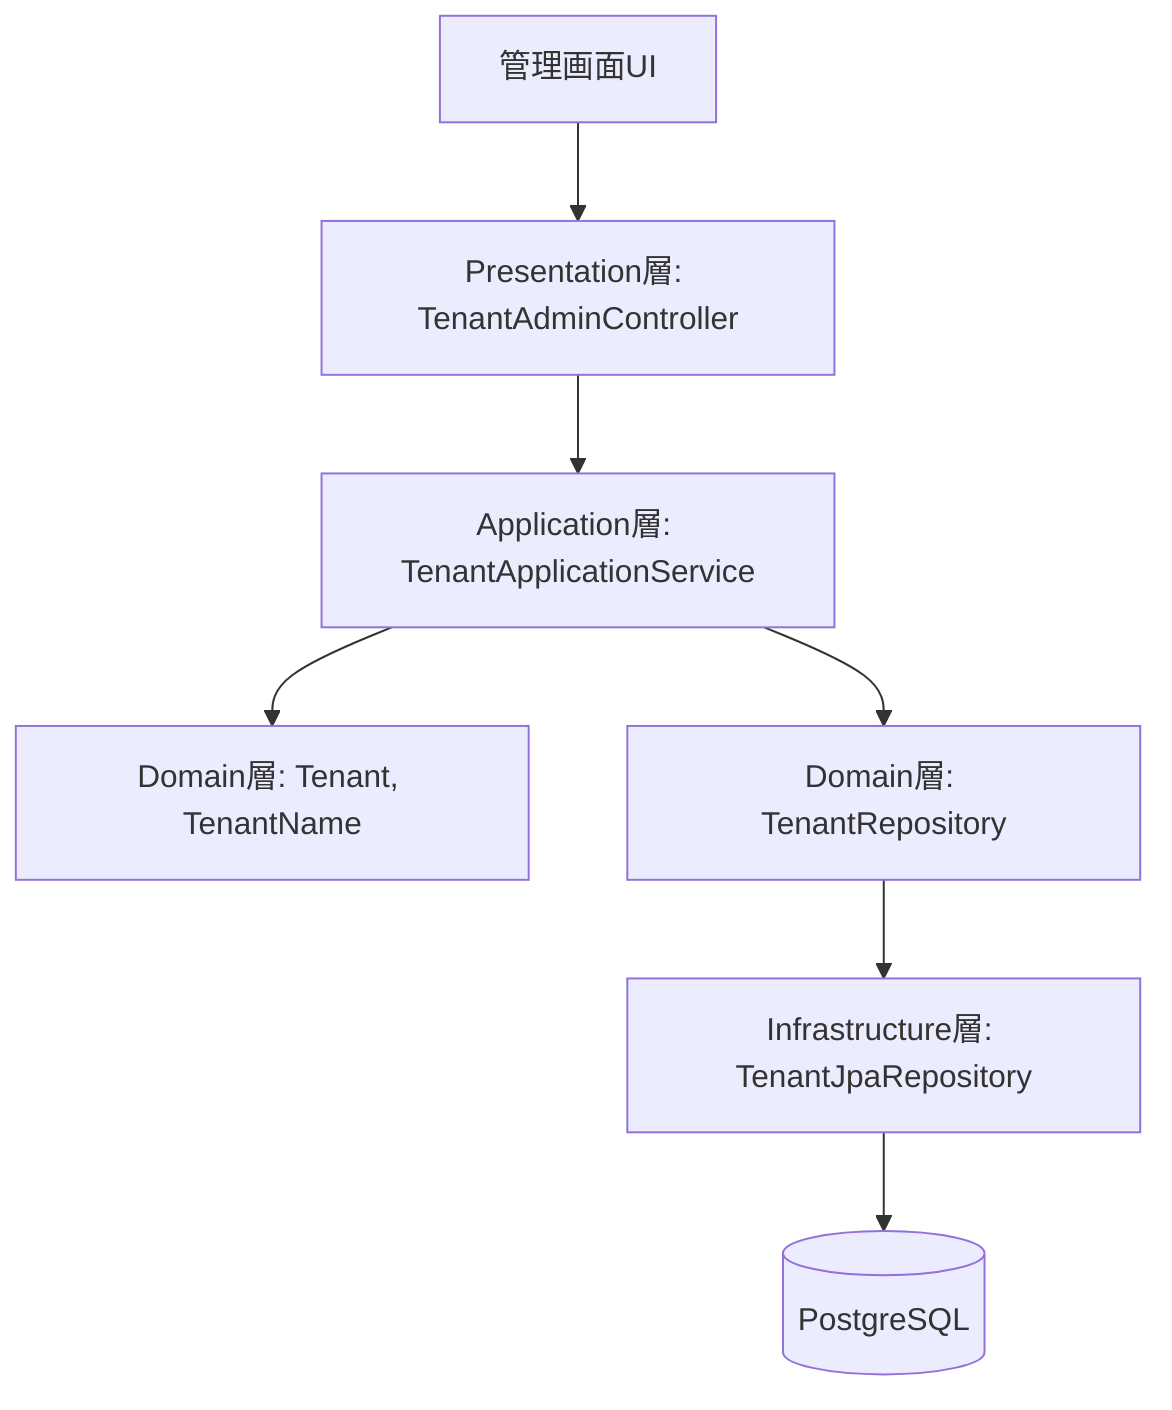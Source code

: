graph TD
UI[管理画面UI] --> Controller[Presentation層: TenantAdminController]
Controller --> AppService[Application層: TenantApplicationService]
AppService --> Domain[Domain層: Tenant, TenantName]
AppService --> Repo[Domain層: TenantRepository]
Repo --> Adapter[Infrastructure層: TenantJpaRepository]
Adapter --> DB[(PostgreSQL)]